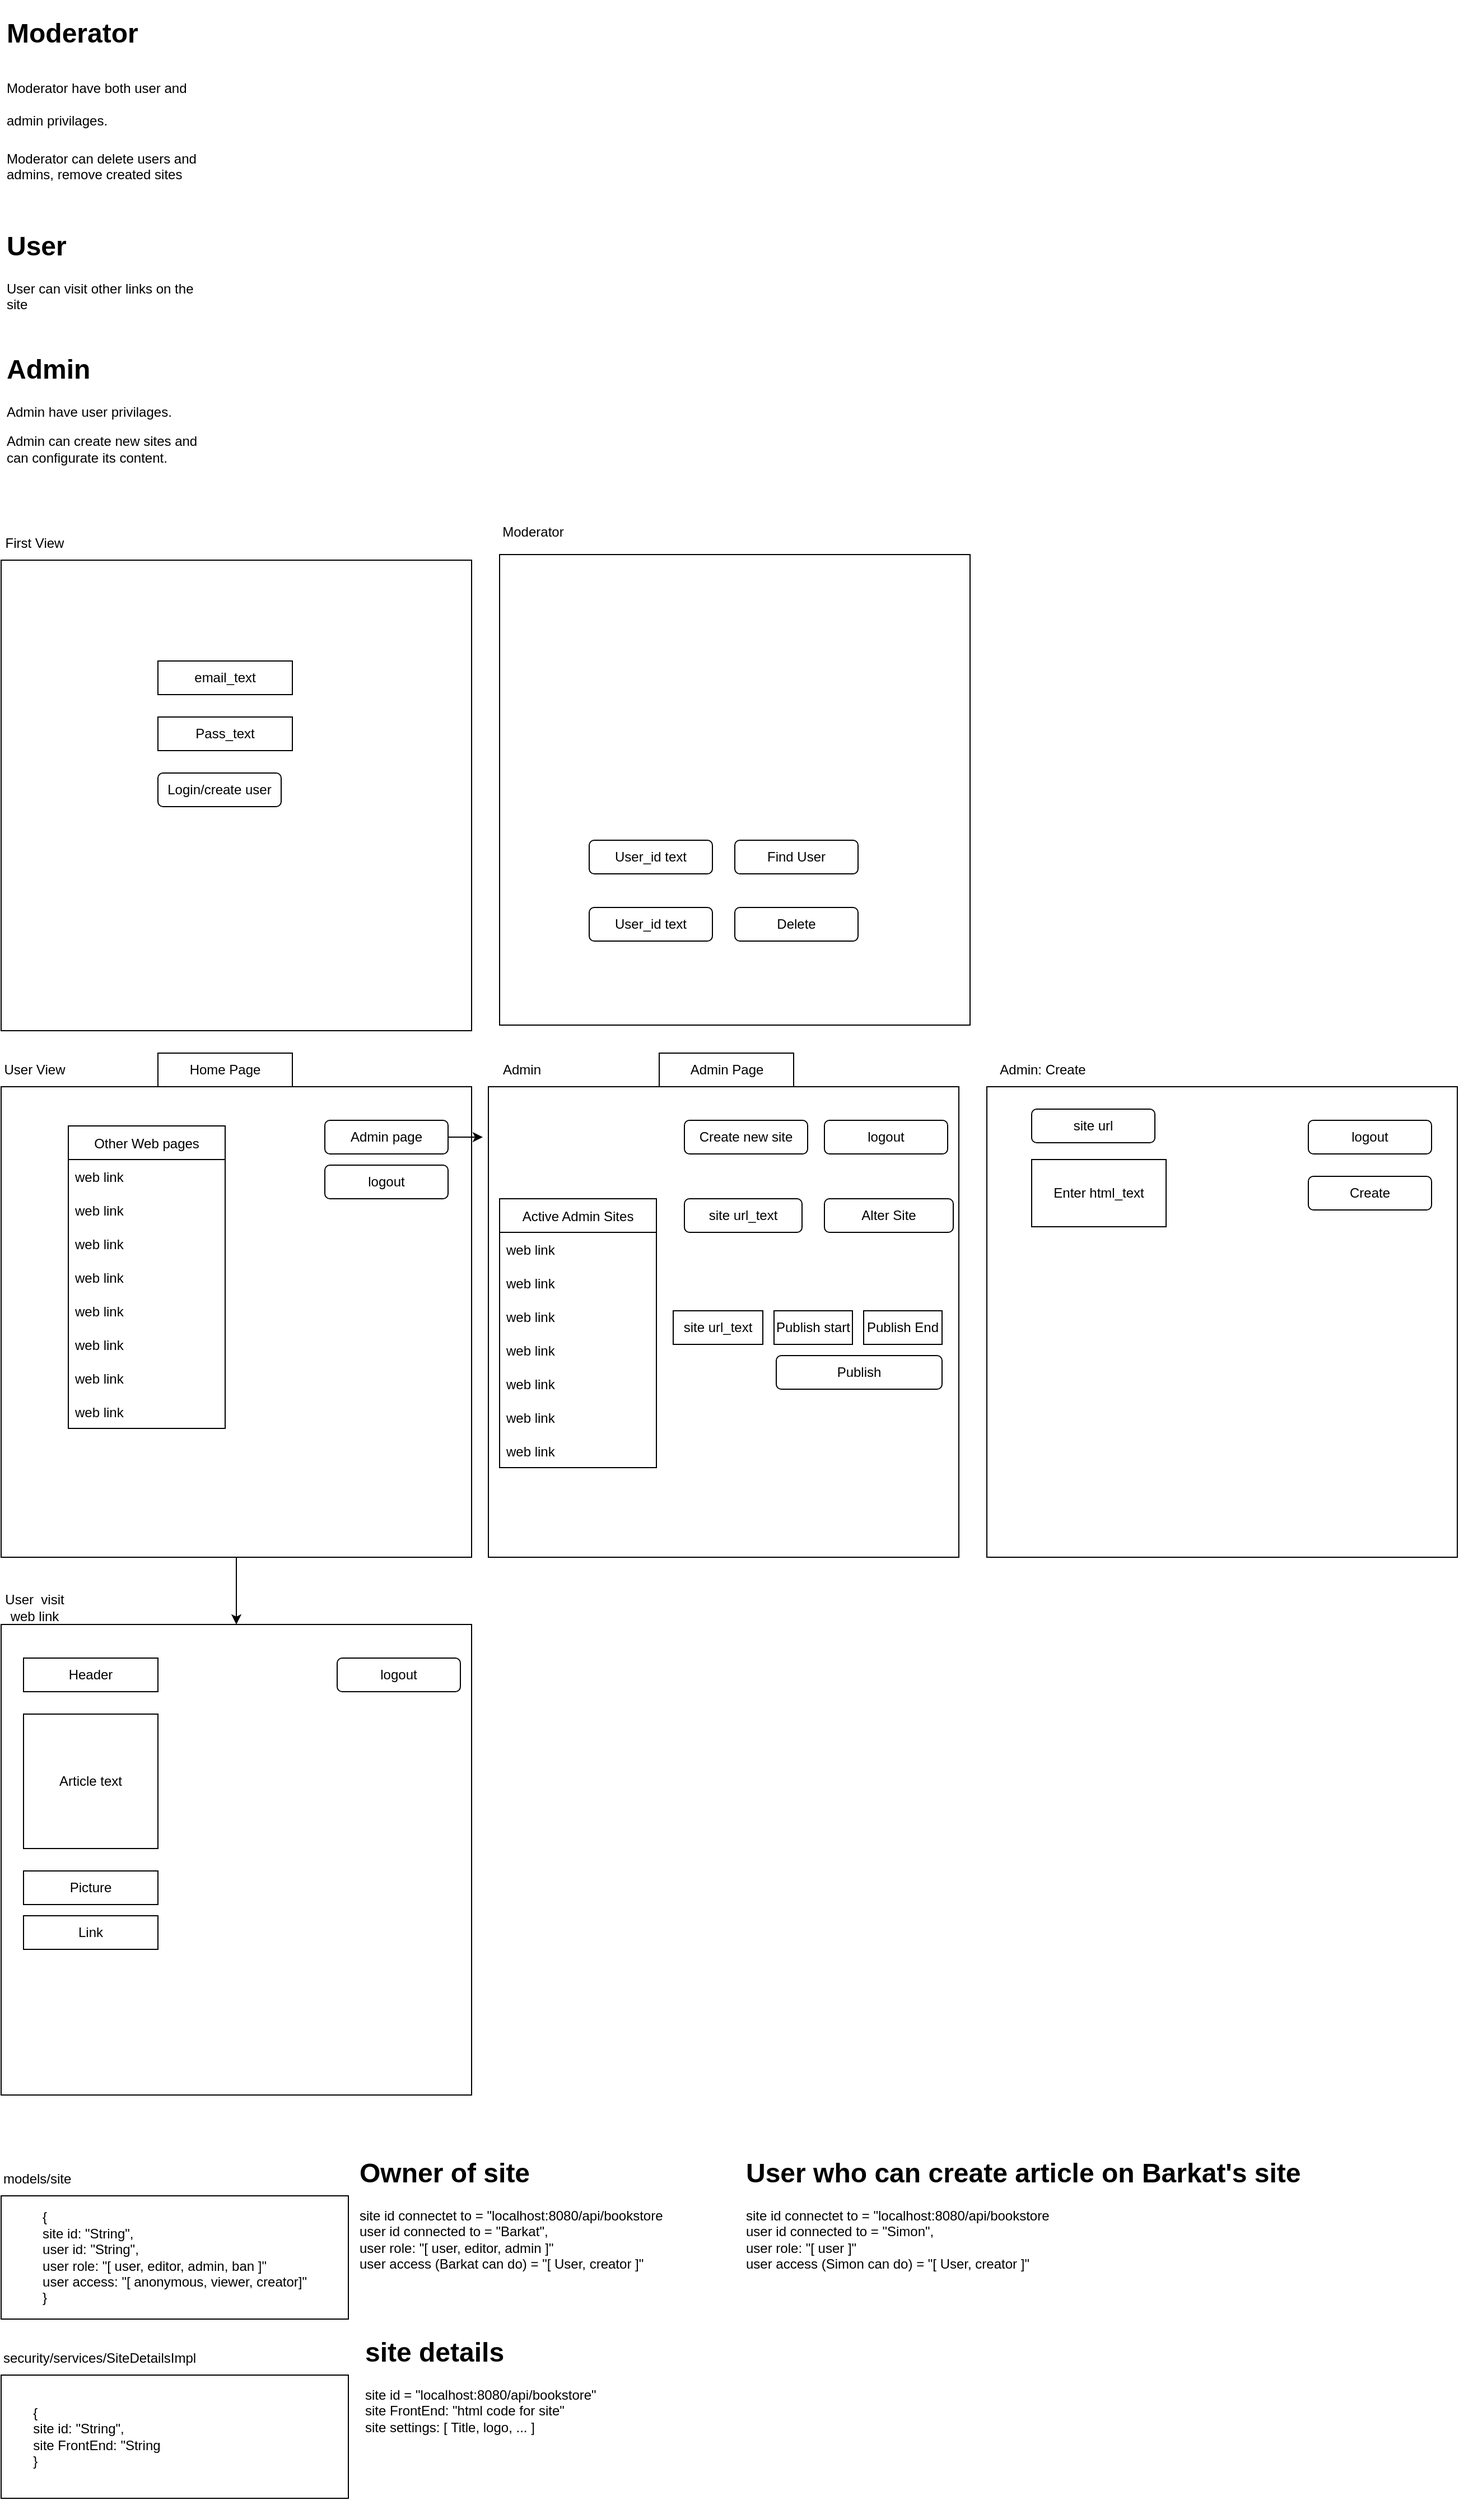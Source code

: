 <mxfile version="17.2.4" type="device"><diagram id="gTcpxZhZPQEVp1e5XKuq" name="Sida-1"><mxGraphModel dx="1662" dy="2034" grid="1" gridSize="10" guides="1" tooltips="1" connect="1" arrows="1" fold="1" page="1" pageScale="1" pageWidth="827" pageHeight="1169" math="0" shadow="0"><root><mxCell id="0"/><mxCell id="1" parent="0"/><mxCell id="vYsbMuwEJnWCKgoIa1kh-1" value="" style="whiteSpace=wrap;html=1;aspect=fixed;" parent="1" vertex="1"><mxGeometry x="30" y="30" width="420" height="420" as="geometry"/></mxCell><mxCell id="vYsbMuwEJnWCKgoIa1kh-4" value="Login/create user" style="rounded=1;whiteSpace=wrap;html=1;" parent="1" vertex="1"><mxGeometry x="170" y="220" width="110" height="30" as="geometry"/></mxCell><mxCell id="vYsbMuwEJnWCKgoIa1kh-9" value="" style="whiteSpace=wrap;html=1;aspect=fixed;" parent="1" vertex="1"><mxGeometry x="475" y="25" width="420" height="420" as="geometry"/></mxCell><mxCell id="vYsbMuwEJnWCKgoIa1kh-10" value="User_id text" style="rounded=1;whiteSpace=wrap;html=1;" parent="1" vertex="1"><mxGeometry x="555" y="280" width="110" height="30" as="geometry"/></mxCell><mxCell id="vYsbMuwEJnWCKgoIa1kh-11" value="Moderator" style="text;html=1;strokeColor=none;fillColor=none;align=center;verticalAlign=middle;whiteSpace=wrap;rounded=0;" parent="1" vertex="1"><mxGeometry x="475" y="-10" width="60" height="30" as="geometry"/></mxCell><mxCell id="vYsbMuwEJnWCKgoIa1kh-12" value="Find User" style="rounded=1;whiteSpace=wrap;html=1;" parent="1" vertex="1"><mxGeometry x="685" y="280" width="110" height="30" as="geometry"/></mxCell><mxCell id="vYsbMuwEJnWCKgoIa1kh-13" value="Delete" style="rounded=1;whiteSpace=wrap;html=1;" parent="1" vertex="1"><mxGeometry x="685" y="340" width="110" height="30" as="geometry"/></mxCell><mxCell id="vYsbMuwEJnWCKgoIa1kh-15" value="&lt;h1&gt;User&lt;/h1&gt;&lt;p&gt;User can visit other links on the site&lt;/p&gt;" style="text;html=1;strokeColor=none;fillColor=none;spacing=5;spacingTop=-20;whiteSpace=wrap;overflow=hidden;rounded=0;" parent="1" vertex="1"><mxGeometry x="30" y="-270" width="190" height="120" as="geometry"/></mxCell><mxCell id="vYsbMuwEJnWCKgoIa1kh-16" value="&lt;h1&gt;Admin&lt;/h1&gt;&lt;p&gt;Admin have user privilages.&lt;/p&gt;&lt;p&gt;Admin can create new sites and can configurate its content.&lt;/p&gt;" style="text;html=1;strokeColor=none;fillColor=none;spacing=5;spacingTop=-20;whiteSpace=wrap;overflow=hidden;rounded=0;" parent="1" vertex="1"><mxGeometry x="30" y="-160" width="190" height="120" as="geometry"/></mxCell><mxCell id="vYsbMuwEJnWCKgoIa1kh-17" value="&lt;h1&gt;&lt;span&gt;Moderator&lt;/span&gt;&lt;/h1&gt;&lt;h1&gt;&lt;span style=&quot;font-size: 12px ; font-weight: normal&quot;&gt;Moderator have both user and admin privilages.&lt;/span&gt;&lt;/h1&gt;&lt;div&gt;Moderator can delete users and admins, remove created sites&lt;/div&gt;" style="text;html=1;strokeColor=none;fillColor=none;spacing=5;spacingTop=-20;whiteSpace=wrap;overflow=hidden;rounded=0;" parent="1" vertex="1"><mxGeometry x="30" y="-460" width="190" height="170" as="geometry"/></mxCell><mxCell id="vYsbMuwEJnWCKgoIa1kh-77" style="edgeStyle=orthogonalEdgeStyle;rounded=0;orthogonalLoop=1;jettySize=auto;html=1;entryX=0.5;entryY=0;entryDx=0;entryDy=0;" parent="1" source="vYsbMuwEJnWCKgoIa1kh-18" target="vYsbMuwEJnWCKgoIa1kh-69" edge="1"><mxGeometry relative="1" as="geometry"/></mxCell><mxCell id="vYsbMuwEJnWCKgoIa1kh-18" value="" style="whiteSpace=wrap;html=1;aspect=fixed;" parent="1" vertex="1"><mxGeometry x="30" y="500" width="420" height="420" as="geometry"/></mxCell><mxCell id="vYsbMuwEJnWCKgoIa1kh-19" value="User_id text" style="rounded=1;whiteSpace=wrap;html=1;" parent="1" vertex="1"><mxGeometry x="555" y="340" width="110" height="30" as="geometry"/></mxCell><mxCell id="vYsbMuwEJnWCKgoIa1kh-20" value="User View" style="text;html=1;strokeColor=none;fillColor=none;align=center;verticalAlign=middle;whiteSpace=wrap;rounded=0;" parent="1" vertex="1"><mxGeometry x="30" y="470" width="60" height="30" as="geometry"/></mxCell><mxCell id="vYsbMuwEJnWCKgoIa1kh-21" value="Other Web pages" style="swimlane;fontStyle=0;childLayout=stackLayout;horizontal=1;startSize=30;horizontalStack=0;resizeParent=1;resizeParentMax=0;resizeLast=0;collapsible=1;marginBottom=0;" parent="1" vertex="1"><mxGeometry x="90" y="535" width="140" height="270" as="geometry"/></mxCell><mxCell id="vYsbMuwEJnWCKgoIa1kh-22" value="web link" style="text;strokeColor=none;fillColor=none;align=left;verticalAlign=middle;spacingLeft=4;spacingRight=4;overflow=hidden;points=[[0,0.5],[1,0.5]];portConstraint=eastwest;rotatable=0;" parent="vYsbMuwEJnWCKgoIa1kh-21" vertex="1"><mxGeometry y="30" width="140" height="30" as="geometry"/></mxCell><mxCell id="vYsbMuwEJnWCKgoIa1kh-23" value="web link" style="text;strokeColor=none;fillColor=none;align=left;verticalAlign=middle;spacingLeft=4;spacingRight=4;overflow=hidden;points=[[0,0.5],[1,0.5]];portConstraint=eastwest;rotatable=0;" parent="vYsbMuwEJnWCKgoIa1kh-21" vertex="1"><mxGeometry y="60" width="140" height="30" as="geometry"/></mxCell><mxCell id="vYsbMuwEJnWCKgoIa1kh-24" value="web link" style="text;strokeColor=none;fillColor=none;align=left;verticalAlign=middle;spacingLeft=4;spacingRight=4;overflow=hidden;points=[[0,0.5],[1,0.5]];portConstraint=eastwest;rotatable=0;" parent="vYsbMuwEJnWCKgoIa1kh-21" vertex="1"><mxGeometry y="90" width="140" height="30" as="geometry"/></mxCell><mxCell id="vYsbMuwEJnWCKgoIa1kh-108" value="web link" style="text;strokeColor=none;fillColor=none;align=left;verticalAlign=middle;spacingLeft=4;spacingRight=4;overflow=hidden;points=[[0,0.5],[1,0.5]];portConstraint=eastwest;rotatable=0;" parent="vYsbMuwEJnWCKgoIa1kh-21" vertex="1"><mxGeometry y="120" width="140" height="30" as="geometry"/></mxCell><mxCell id="vYsbMuwEJnWCKgoIa1kh-109" value="web link" style="text;strokeColor=none;fillColor=none;align=left;verticalAlign=middle;spacingLeft=4;spacingRight=4;overflow=hidden;points=[[0,0.5],[1,0.5]];portConstraint=eastwest;rotatable=0;" parent="vYsbMuwEJnWCKgoIa1kh-21" vertex="1"><mxGeometry y="150" width="140" height="30" as="geometry"/></mxCell><mxCell id="vYsbMuwEJnWCKgoIa1kh-110" value="web link" style="text;strokeColor=none;fillColor=none;align=left;verticalAlign=middle;spacingLeft=4;spacingRight=4;overflow=hidden;points=[[0,0.5],[1,0.5]];portConstraint=eastwest;rotatable=0;" parent="vYsbMuwEJnWCKgoIa1kh-21" vertex="1"><mxGeometry y="180" width="140" height="30" as="geometry"/></mxCell><mxCell id="vYsbMuwEJnWCKgoIa1kh-111" value="web link" style="text;strokeColor=none;fillColor=none;align=left;verticalAlign=middle;spacingLeft=4;spacingRight=4;overflow=hidden;points=[[0,0.5],[1,0.5]];portConstraint=eastwest;rotatable=0;" parent="vYsbMuwEJnWCKgoIa1kh-21" vertex="1"><mxGeometry y="210" width="140" height="30" as="geometry"/></mxCell><mxCell id="vYsbMuwEJnWCKgoIa1kh-112" value="web link" style="text;strokeColor=none;fillColor=none;align=left;verticalAlign=middle;spacingLeft=4;spacingRight=4;overflow=hidden;points=[[0,0.5],[1,0.5]];portConstraint=eastwest;rotatable=0;" parent="vYsbMuwEJnWCKgoIa1kh-21" vertex="1"><mxGeometry y="240" width="140" height="30" as="geometry"/></mxCell><mxCell id="vYsbMuwEJnWCKgoIa1kh-27" value="logout" style="rounded=1;whiteSpace=wrap;html=1;" parent="1" vertex="1"><mxGeometry x="319" y="570" width="110" height="30" as="geometry"/></mxCell><mxCell id="vYsbMuwEJnWCKgoIa1kh-29" value="Admin: Create" style="text;html=1;strokeColor=none;fillColor=none;align=center;verticalAlign=middle;whiteSpace=wrap;rounded=0;" parent="1" vertex="1"><mxGeometry x="900" y="470" width="120" height="30" as="geometry"/></mxCell><mxCell id="vYsbMuwEJnWCKgoIa1kh-33" value="url_text" style="rounded=1;whiteSpace=wrap;html=1;" parent="1" vertex="1"><mxGeometry x="940" y="520" width="110" height="30" as="geometry"/></mxCell><mxCell id="vYsbMuwEJnWCKgoIa1kh-39" value="" style="whiteSpace=wrap;html=1;aspect=fixed;" parent="1" vertex="1"><mxGeometry x="465" y="500" width="420" height="420" as="geometry"/></mxCell><mxCell id="vYsbMuwEJnWCKgoIa1kh-40" value="Admin" style="text;html=1;strokeColor=none;fillColor=none;align=center;verticalAlign=middle;whiteSpace=wrap;rounded=0;" parent="1" vertex="1"><mxGeometry x="465" y="470" width="60" height="30" as="geometry"/></mxCell><mxCell id="vYsbMuwEJnWCKgoIa1kh-41" value="logout" style="rounded=1;whiteSpace=wrap;html=1;" parent="1" vertex="1"><mxGeometry x="765" y="530" width="110" height="30" as="geometry"/></mxCell><mxCell id="vYsbMuwEJnWCKgoIa1kh-42" value="Create new site" style="rounded=1;whiteSpace=wrap;html=1;" parent="1" vertex="1"><mxGeometry x="640" y="530" width="110" height="30" as="geometry"/></mxCell><mxCell id="vYsbMuwEJnWCKgoIa1kh-45" value="Active Admin Sites" style="swimlane;fontStyle=0;childLayout=stackLayout;horizontal=1;startSize=30;horizontalStack=0;resizeParent=1;resizeParentMax=0;resizeLast=0;collapsible=1;marginBottom=0;" parent="1" vertex="1"><mxGeometry x="475" y="600" width="140" height="240" as="geometry"/></mxCell><mxCell id="vYsbMuwEJnWCKgoIa1kh-46" value="web link" style="text;strokeColor=none;fillColor=none;align=left;verticalAlign=middle;spacingLeft=4;spacingRight=4;overflow=hidden;points=[[0,0.5],[1,0.5]];portConstraint=eastwest;rotatable=0;" parent="vYsbMuwEJnWCKgoIa1kh-45" vertex="1"><mxGeometry y="30" width="140" height="30" as="geometry"/></mxCell><mxCell id="vYsbMuwEJnWCKgoIa1kh-47" value="web link" style="text;strokeColor=none;fillColor=none;align=left;verticalAlign=middle;spacingLeft=4;spacingRight=4;overflow=hidden;points=[[0,0.5],[1,0.5]];portConstraint=eastwest;rotatable=0;" parent="vYsbMuwEJnWCKgoIa1kh-45" vertex="1"><mxGeometry y="60" width="140" height="30" as="geometry"/></mxCell><mxCell id="vYsbMuwEJnWCKgoIa1kh-48" value="web link" style="text;strokeColor=none;fillColor=none;align=left;verticalAlign=middle;spacingLeft=4;spacingRight=4;overflow=hidden;points=[[0,0.5],[1,0.5]];portConstraint=eastwest;rotatable=0;" parent="vYsbMuwEJnWCKgoIa1kh-45" vertex="1"><mxGeometry y="90" width="140" height="30" as="geometry"/></mxCell><mxCell id="vYsbMuwEJnWCKgoIa1kh-113" value="web link" style="text;strokeColor=none;fillColor=none;align=left;verticalAlign=middle;spacingLeft=4;spacingRight=4;overflow=hidden;points=[[0,0.5],[1,0.5]];portConstraint=eastwest;rotatable=0;" parent="vYsbMuwEJnWCKgoIa1kh-45" vertex="1"><mxGeometry y="120" width="140" height="30" as="geometry"/></mxCell><mxCell id="vYsbMuwEJnWCKgoIa1kh-114" value="web link" style="text;strokeColor=none;fillColor=none;align=left;verticalAlign=middle;spacingLeft=4;spacingRight=4;overflow=hidden;points=[[0,0.5],[1,0.5]];portConstraint=eastwest;rotatable=0;" parent="vYsbMuwEJnWCKgoIa1kh-45" vertex="1"><mxGeometry y="150" width="140" height="30" as="geometry"/></mxCell><mxCell id="vYsbMuwEJnWCKgoIa1kh-115" value="web link" style="text;strokeColor=none;fillColor=none;align=left;verticalAlign=middle;spacingLeft=4;spacingRight=4;overflow=hidden;points=[[0,0.5],[1,0.5]];portConstraint=eastwest;rotatable=0;" parent="vYsbMuwEJnWCKgoIa1kh-45" vertex="1"><mxGeometry y="180" width="140" height="30" as="geometry"/></mxCell><mxCell id="vYsbMuwEJnWCKgoIa1kh-116" value="web link" style="text;strokeColor=none;fillColor=none;align=left;verticalAlign=middle;spacingLeft=4;spacingRight=4;overflow=hidden;points=[[0,0.5],[1,0.5]];portConstraint=eastwest;rotatable=0;" parent="vYsbMuwEJnWCKgoIa1kh-45" vertex="1"><mxGeometry y="210" width="140" height="30" as="geometry"/></mxCell><mxCell id="vYsbMuwEJnWCKgoIa1kh-49" value="Alter Site" style="rounded=1;whiteSpace=wrap;html=1;" parent="1" vertex="1"><mxGeometry x="765" y="600" width="115" height="30" as="geometry"/></mxCell><mxCell id="vYsbMuwEJnWCKgoIa1kh-50" value="site url_text" style="rounded=1;whiteSpace=wrap;html=1;" parent="1" vertex="1"><mxGeometry x="640" y="600" width="105" height="30" as="geometry"/></mxCell><mxCell id="vYsbMuwEJnWCKgoIa1kh-69" value="" style="whiteSpace=wrap;html=1;aspect=fixed;" parent="1" vertex="1"><mxGeometry x="30" y="980" width="420" height="420" as="geometry"/></mxCell><mxCell id="vYsbMuwEJnWCKgoIa1kh-70" value="User&amp;nbsp; visit web link" style="text;html=1;strokeColor=none;fillColor=none;align=center;verticalAlign=middle;whiteSpace=wrap;rounded=0;" parent="1" vertex="1"><mxGeometry x="30" y="950" width="60" height="30" as="geometry"/></mxCell><mxCell id="vYsbMuwEJnWCKgoIa1kh-76" value="logout" style="rounded=1;whiteSpace=wrap;html=1;" parent="1" vertex="1"><mxGeometry x="330" y="1010" width="110" height="30" as="geometry"/></mxCell><mxCell id="vYsbMuwEJnWCKgoIa1kh-78" value="Header" style="rounded=0;whiteSpace=wrap;html=1;" parent="1" vertex="1"><mxGeometry x="50" y="1010" width="120" height="30" as="geometry"/></mxCell><mxCell id="vYsbMuwEJnWCKgoIa1kh-79" value="Article text" style="rounded=0;whiteSpace=wrap;html=1;" parent="1" vertex="1"><mxGeometry x="50" y="1060" width="120" height="120" as="geometry"/></mxCell><mxCell id="vYsbMuwEJnWCKgoIa1kh-80" value="Picture" style="rounded=0;whiteSpace=wrap;html=1;" parent="1" vertex="1"><mxGeometry x="50" y="1200" width="120" height="30" as="geometry"/></mxCell><mxCell id="vYsbMuwEJnWCKgoIa1kh-81" value="Link" style="rounded=0;whiteSpace=wrap;html=1;" parent="1" vertex="1"><mxGeometry x="50" y="1240" width="120" height="30" as="geometry"/></mxCell><mxCell id="vYsbMuwEJnWCKgoIa1kh-82" value="First View" style="text;html=1;strokeColor=none;fillColor=none;align=center;verticalAlign=middle;whiteSpace=wrap;rounded=0;" parent="1" vertex="1"><mxGeometry x="30" width="60" height="30" as="geometry"/></mxCell><mxCell id="vYsbMuwEJnWCKgoIa1kh-93" value="&lt;span&gt;email_text&lt;/span&gt;" style="rounded=0;whiteSpace=wrap;html=1;" parent="1" vertex="1"><mxGeometry x="170" y="120" width="120" height="30" as="geometry"/></mxCell><mxCell id="vYsbMuwEJnWCKgoIa1kh-100" value="" style="whiteSpace=wrap;html=1;aspect=fixed;" parent="1" vertex="1"><mxGeometry x="910" y="500" width="420" height="420" as="geometry"/></mxCell><mxCell id="vYsbMuwEJnWCKgoIa1kh-94" value="Pass_text" style="rounded=0;whiteSpace=wrap;html=1;" parent="1" vertex="1"><mxGeometry x="170" y="170" width="120" height="30" as="geometry"/></mxCell><mxCell id="vYsbMuwEJnWCKgoIa1kh-95" value="Publish" style="rounded=1;whiteSpace=wrap;html=1;" parent="1" vertex="1"><mxGeometry x="722" y="740" width="148" height="30" as="geometry"/></mxCell><mxCell id="vYsbMuwEJnWCKgoIa1kh-101" value="logout" style="rounded=1;whiteSpace=wrap;html=1;" parent="1" vertex="1"><mxGeometry x="1197" y="530" width="110" height="30" as="geometry"/></mxCell><mxCell id="vYsbMuwEJnWCKgoIa1kh-102" value="Create" style="rounded=1;whiteSpace=wrap;html=1;" parent="1" vertex="1"><mxGeometry x="1197" y="580" width="110" height="30" as="geometry"/></mxCell><mxCell id="vYsbMuwEJnWCKgoIa1kh-103" value="Enter html_text" style="rounded=0;whiteSpace=wrap;html=1;" parent="1" vertex="1"><mxGeometry x="950" y="565" width="120" height="60" as="geometry"/></mxCell><mxCell id="vYsbMuwEJnWCKgoIa1kh-105" style="edgeStyle=orthogonalEdgeStyle;rounded=0;orthogonalLoop=1;jettySize=auto;html=1;" parent="1" source="vYsbMuwEJnWCKgoIa1kh-104" edge="1"><mxGeometry relative="1" as="geometry"><mxPoint x="460" y="545" as="targetPoint"/></mxGeometry></mxCell><mxCell id="vYsbMuwEJnWCKgoIa1kh-104" value="Admin page" style="rounded=1;whiteSpace=wrap;html=1;" parent="1" vertex="1"><mxGeometry x="319" y="530" width="110" height="30" as="geometry"/></mxCell><mxCell id="vYsbMuwEJnWCKgoIa1kh-106" value="Admin Page" style="rounded=0;whiteSpace=wrap;html=1;" parent="1" vertex="1"><mxGeometry x="617.5" y="470" width="120" height="30" as="geometry"/></mxCell><mxCell id="vYsbMuwEJnWCKgoIa1kh-107" value="Home Page" style="rounded=0;whiteSpace=wrap;html=1;" parent="1" vertex="1"><mxGeometry x="170" y="470" width="120" height="30" as="geometry"/></mxCell><mxCell id="vYsbMuwEJnWCKgoIa1kh-117" value="Publish start" style="rounded=0;whiteSpace=wrap;html=1;" parent="1" vertex="1"><mxGeometry x="720" y="700" width="70" height="30" as="geometry"/></mxCell><mxCell id="vYsbMuwEJnWCKgoIa1kh-119" value="Publish End" style="rounded=0;whiteSpace=wrap;html=1;" parent="1" vertex="1"><mxGeometry x="800" y="700" width="70" height="30" as="geometry"/></mxCell><mxCell id="vYsbMuwEJnWCKgoIa1kh-120" value="site url_text" style="rounded=0;whiteSpace=wrap;html=1;" parent="1" vertex="1"><mxGeometry x="630" y="700" width="80" height="30" as="geometry"/></mxCell><mxCell id="SbFWAijS-hrB5VADWifZ-1" value="site url" style="rounded=1;whiteSpace=wrap;html=1;" parent="1" vertex="1"><mxGeometry x="950" y="520" width="110" height="30" as="geometry"/></mxCell><mxCell id="T6GjmH9YE9J0seVcjsl0-1" value="&lt;div style=&quot;text-align: left&quot;&gt;&lt;span&gt;{&lt;/span&gt;&lt;/div&gt;&lt;div style=&quot;text-align: left&quot;&gt;&lt;span&gt;site id: &quot;String&quot;,&lt;/span&gt;&lt;/div&gt;&lt;div style=&quot;text-align: left&quot;&gt;&lt;span&gt;user id: &quot;String&quot;,&lt;/span&gt;&lt;br&gt;&lt;/div&gt;&lt;div style=&quot;text-align: left&quot;&gt;&lt;span&gt;user role: &quot;[ user, editor, admin, ban ]&quot;&lt;/span&gt;&lt;/div&gt;&lt;div style=&quot;text-align: left&quot;&gt;&lt;span&gt;user access: &quot;[ anonymous, viewer, creator]&quot;&lt;/span&gt;&lt;/div&gt;&lt;div style=&quot;text-align: left&quot;&gt;&lt;span&gt;}&lt;/span&gt;&lt;/div&gt;" style="rounded=0;whiteSpace=wrap;html=1;" vertex="1" parent="1"><mxGeometry x="30" y="1490" width="310" height="110" as="geometry"/></mxCell><mxCell id="T6GjmH9YE9J0seVcjsl0-2" value="models/site" style="text;html=1;strokeColor=none;fillColor=none;align=left;verticalAlign=middle;whiteSpace=wrap;rounded=0;" vertex="1" parent="1"><mxGeometry x="30" y="1460" width="100" height="30" as="geometry"/></mxCell><mxCell id="T6GjmH9YE9J0seVcjsl0-5" value="&lt;h1&gt;Owner of site&lt;/h1&gt;&lt;div&gt;&lt;div&gt;site id connectet to = &quot;localhost:8080/api/bookstore&lt;/div&gt;&lt;div&gt;user id connected to = &quot;Barkat&quot;,&lt;/div&gt;&lt;div&gt;user role: &quot;[ user, editor, admin ]&quot;&lt;/div&gt;&lt;div&gt;user access (Barkat can do) = &quot;[ User, creator ]&quot;&lt;/div&gt;&lt;/div&gt;" style="text;html=1;strokeColor=none;fillColor=none;spacing=5;spacingTop=-20;whiteSpace=wrap;overflow=hidden;rounded=0;" vertex="1" parent="1"><mxGeometry x="345" y="1450" width="340" height="150" as="geometry"/></mxCell><mxCell id="T6GjmH9YE9J0seVcjsl0-6" value="&lt;h1&gt;User who can create article on Barkat's site&lt;/h1&gt;&lt;div&gt;&lt;div&gt;site id connectet to = &quot;localhost:8080/api/bookstore&lt;/div&gt;&lt;div&gt;user id connected to = &quot;Simon&quot;,&lt;/div&gt;&lt;div&gt;user role: &quot;[ user ]&quot;&lt;/div&gt;&lt;div&gt;user access (Simon can do) = &quot;[ User, creator ]&quot;&lt;/div&gt;&lt;/div&gt;" style="text;html=1;strokeColor=none;fillColor=none;spacing=5;spacingTop=-20;whiteSpace=wrap;overflow=hidden;rounded=0;" vertex="1" parent="1"><mxGeometry x="690" y="1450" width="560" height="150" as="geometry"/></mxCell><mxCell id="T6GjmH9YE9J0seVcjsl0-7" value="&lt;div&gt;&lt;span&gt;&lt;span style=&quot;white-space: pre&quot;&gt;&#9;&lt;/span&gt;{&lt;/span&gt;&lt;/div&gt;&lt;div&gt;&lt;span&gt;&lt;span style=&quot;white-space: pre&quot;&gt;&#9;&lt;/span&gt;site id: &quot;String&quot;,&lt;/span&gt;&lt;/div&gt;&lt;div&gt;&lt;span style=&quot;white-space: pre&quot;&gt;&#9;&lt;/span&gt;site FrontEnd: &quot;String&lt;/div&gt;&lt;div&gt;&lt;span&gt;&lt;span style=&quot;white-space: pre&quot;&gt;&#9;&lt;/span&gt;}&lt;/span&gt;&lt;/div&gt;" style="rounded=0;whiteSpace=wrap;html=1;align=left;" vertex="1" parent="1"><mxGeometry x="30" y="1650" width="310" height="110" as="geometry"/></mxCell><mxCell id="T6GjmH9YE9J0seVcjsl0-8" value="security/services/SiteDetailsImpl" style="text;html=1;strokeColor=none;fillColor=none;align=left;verticalAlign=middle;whiteSpace=wrap;rounded=0;" vertex="1" parent="1"><mxGeometry x="30" y="1620" width="220" height="30" as="geometry"/></mxCell><mxCell id="T6GjmH9YE9J0seVcjsl0-9" value="&lt;h1&gt;&lt;span&gt;site details&lt;/span&gt;&lt;/h1&gt;&lt;div&gt;&lt;span&gt;site id = &quot;localhost:8080/api/bookstore&quot;&lt;/span&gt;&lt;/div&gt;&lt;div&gt;&lt;span&gt;site FrontEnd: &quot;html code for site&quot;&lt;/span&gt;&lt;/div&gt;&lt;div&gt;&lt;span&gt;site settings: [ Title, logo, ... ]&lt;/span&gt;&lt;/div&gt;" style="text;html=1;strokeColor=none;fillColor=none;spacing=5;spacingTop=-20;whiteSpace=wrap;overflow=hidden;rounded=0;" vertex="1" parent="1"><mxGeometry x="350" y="1610" width="660" height="150" as="geometry"/></mxCell></root></mxGraphModel></diagram></mxfile>